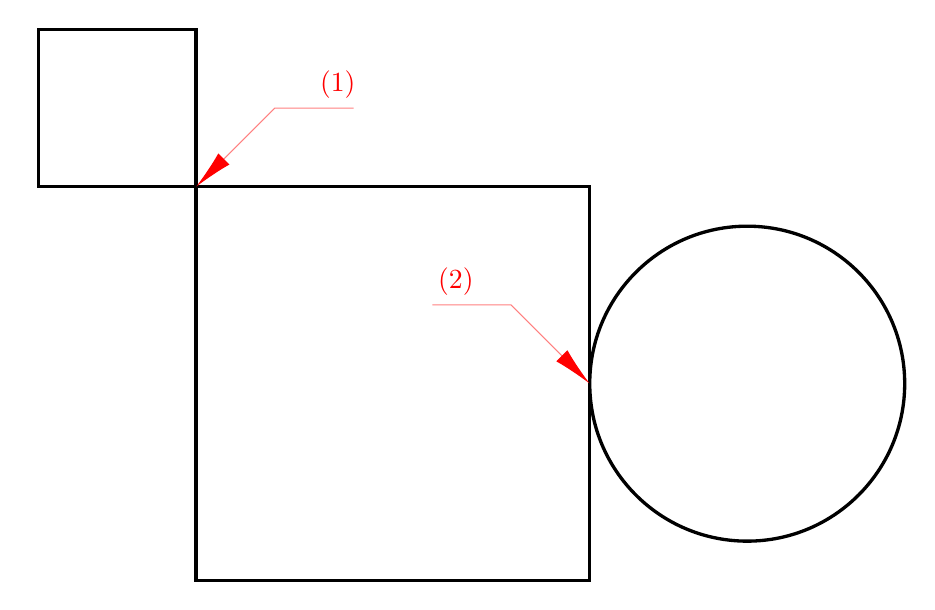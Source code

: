 \usetikzlibrary{arrows.meta}
\begin{tikzpicture}[scale=1]

\draw[very thick] (0,0) rectangle (5,5);
\draw[very thick](7,2.5) circle (2);
\draw[very thick] (0,5) rectangle (-2,7);

\draw[red!50,{Latex[red,length=5mm,width=2mm]}-] (0,5) -- (1,6) -- (2,6);
\draw[red!50,{Latex[red,length=5mm,width=2mm]}-] (5,2.5) -- (4,3.5) -- (3,3.5);
\node[red,anchor=south] (1) at (1.8,6) {(1)};
\node[red,anchor=south] (2) at (3.3,3.5) {(2)};

\end{tikzpicture}
